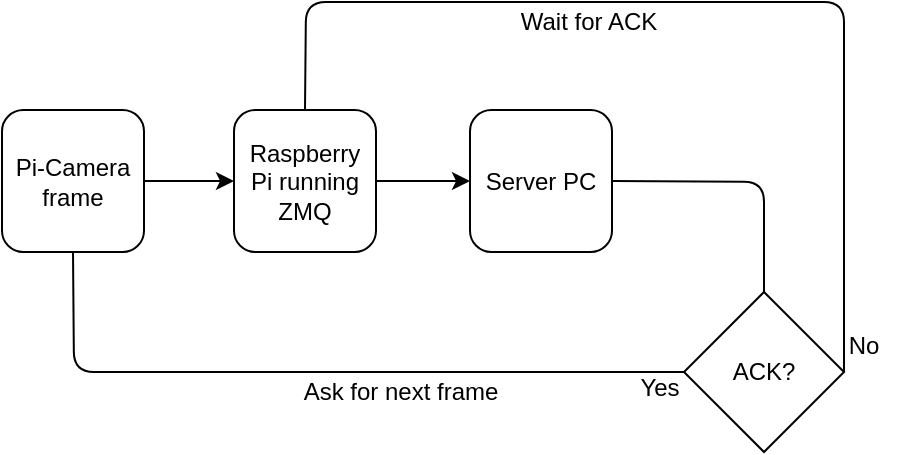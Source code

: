 <mxGraphModel dx="1164" dy="681" grid="0" gridSize="10" guides="1" tooltips="1" connect="1" arrows="1" fold="1" page="1" pageScale="1" pageWidth="850" pageHeight="1100" background="#ffffff"><root><mxCell id="0"/><mxCell id="1" parent="0"/><mxCell id="95" style="edgeStyle=orthogonalEdgeStyle;rounded=0;html=1;jettySize=auto;orthogonalLoop=1;" edge="1" parent="1" source="90" target="91"><mxGeometry relative="1" as="geometry"/></mxCell><mxCell id="90" value="Raspberry Pi running ZMQ" style="whiteSpace=wrap;html=1;aspect=fixed;rounded=1;gradientColor=none;" vertex="1" parent="1"><mxGeometry x="148" y="117" width="71" height="71" as="geometry"/></mxCell><mxCell id="91" value="Server PC" style="whiteSpace=wrap;html=1;aspect=fixed;rounded=1;gradientColor=none;" vertex="1" parent="1"><mxGeometry x="266" y="117" width="71" height="71" as="geometry"/></mxCell><mxCell id="96" value="" style="endArrow=none;html=1;entryX=1;entryY=0.5;" edge="1" parent="1" source="97" target="91"><mxGeometry width="50" height="50" relative="1" as="geometry"><mxPoint x="446" y="198" as="sourcePoint"/><mxPoint x="361" y="311" as="targetPoint"/><Array as="points"><mxPoint x="413" y="153"/></Array></mxGeometry></mxCell><mxCell id="97" value="ACK?" style="rhombus;whiteSpace=wrap;html=1;" vertex="1" parent="1"><mxGeometry x="373" y="208" width="80" height="80" as="geometry"/></mxCell><mxCell id="99" style="edgeStyle=orthogonalEdgeStyle;rounded=0;html=1;entryX=0;entryY=0.5;jettySize=auto;orthogonalLoop=1;" edge="1" parent="1" source="98" target="90"><mxGeometry relative="1" as="geometry"/></mxCell><mxCell id="98" value="Pi-Camera frame" style="whiteSpace=wrap;html=1;aspect=fixed;rounded=1;gradientColor=none;" vertex="1" parent="1"><mxGeometry x="32" y="117" width="71" height="71" as="geometry"/></mxCell><mxCell id="100" value="" style="endArrow=none;html=1;entryX=0;entryY=0.5;exitX=0.5;exitY=1;" edge="1" parent="1" source="98" target="97"><mxGeometry width="50" height="50" relative="1" as="geometry"><mxPoint x="62" y="268" as="sourcePoint"/><mxPoint x="457" y="344" as="targetPoint"/><Array as="points"><mxPoint x="68" y="248"/></Array></mxGeometry></mxCell><mxCell id="101" value="" style="endArrow=none;html=1;exitX=1;exitY=0.5;entryX=0.5;entryY=0;" edge="1" parent="1" source="97" target="90"><mxGeometry width="50" height="50" relative="1" as="geometry"><mxPoint x="561" y="291" as="sourcePoint"/><mxPoint x="413" y="60" as="targetPoint"/><Array as="points"><mxPoint x="453" y="63"/><mxPoint x="184" y="63"/></Array></mxGeometry></mxCell><mxCell id="102" value="Ask for next frame" style="text;html=1;strokeColor=none;fillColor=none;align=center;verticalAlign=middle;whiteSpace=wrap;rounded=0;" vertex="1" parent="1"><mxGeometry x="170" y="248" width="123" height="20" as="geometry"/></mxCell><mxCell id="103" value="Wait for ACK" style="text;html=1;strokeColor=none;fillColor=none;align=center;verticalAlign=middle;whiteSpace=wrap;rounded=0;" vertex="1" parent="1"><mxGeometry x="286" y="63" width="79" height="20" as="geometry"/></mxCell><mxCell id="105" value="Yes" style="text;html=1;strokeColor=none;fillColor=none;align=center;verticalAlign=middle;whiteSpace=wrap;rounded=0;" vertex="1" parent="1"><mxGeometry x="341" y="246" width="40" height="20" as="geometry"/></mxCell><mxCell id="107" value="No" style="text;html=1;strokeColor=none;fillColor=none;align=center;verticalAlign=middle;whiteSpace=wrap;rounded=0;" vertex="1" parent="1"><mxGeometry x="443" y="225" width="40" height="20" as="geometry"/></mxCell></root></mxGraphModel>